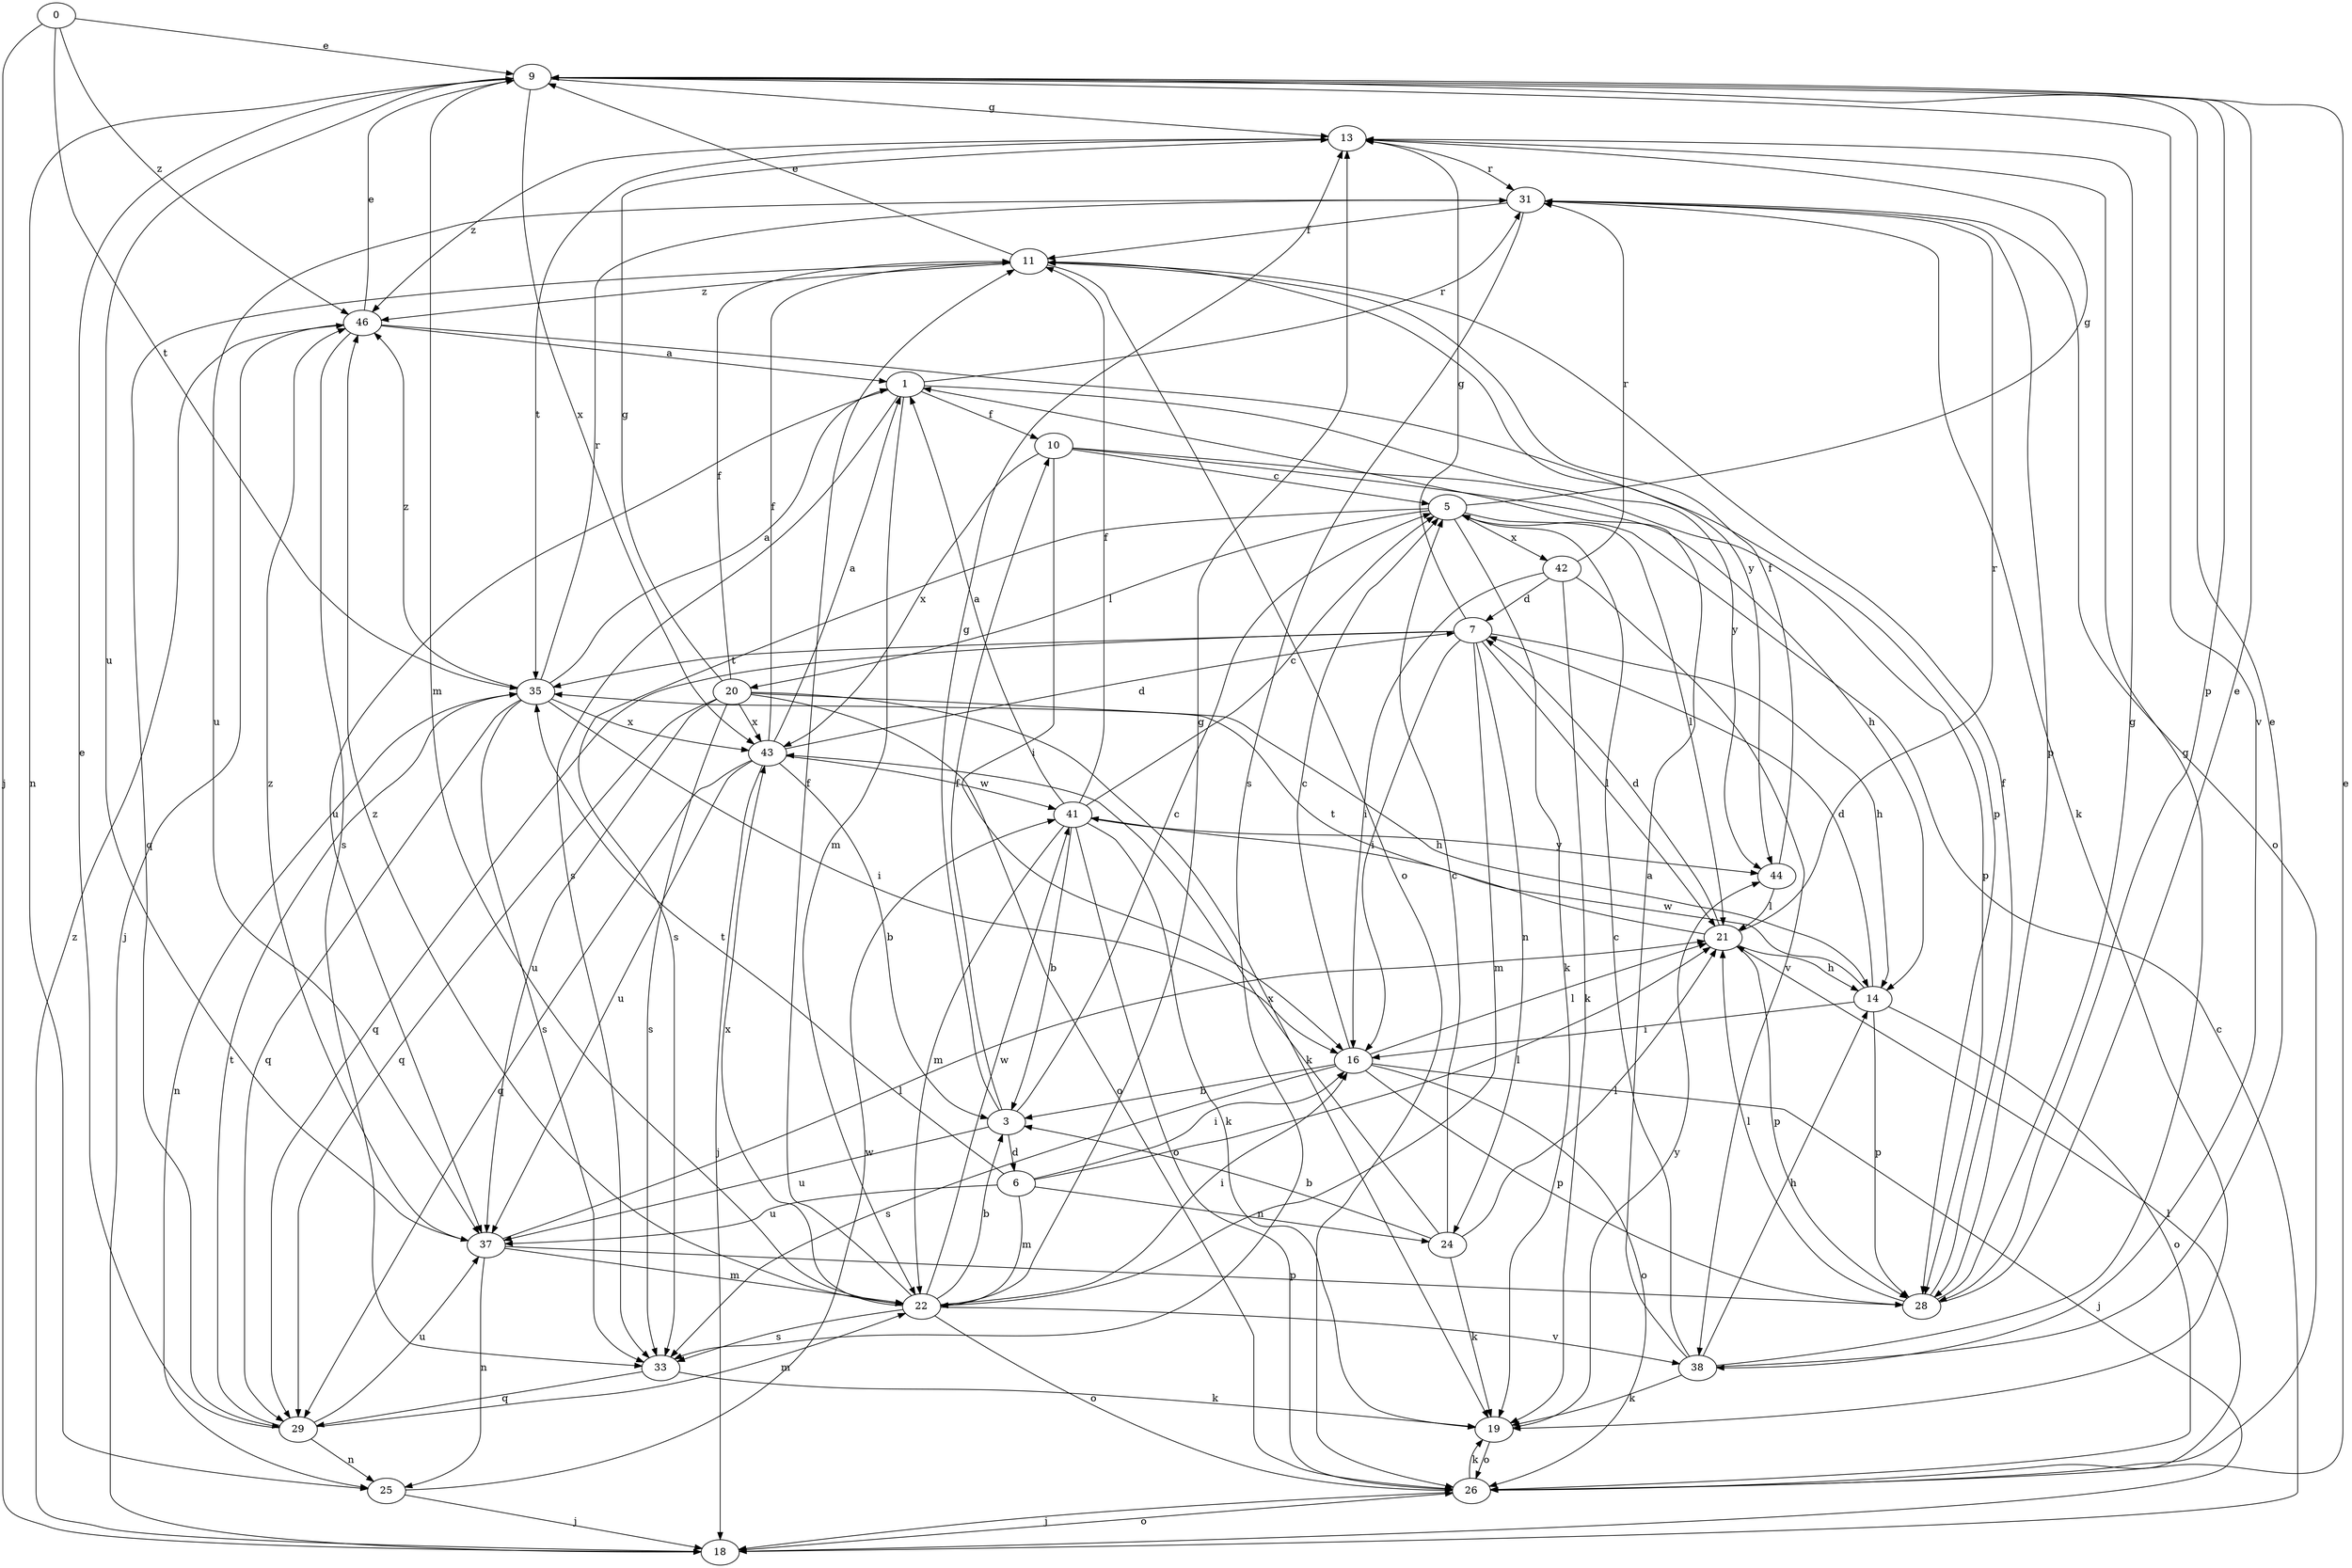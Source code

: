 strict digraph  {
0;
1;
3;
5;
6;
7;
9;
10;
11;
13;
14;
16;
18;
19;
20;
21;
22;
24;
25;
26;
28;
29;
31;
33;
35;
37;
38;
41;
42;
43;
44;
46;
0 -> 9  [label=e];
0 -> 18  [label=j];
0 -> 35  [label=t];
0 -> 46  [label=z];
1 -> 10  [label=f];
1 -> 22  [label=m];
1 -> 31  [label=r];
1 -> 33  [label=s];
1 -> 37  [label=u];
1 -> 44  [label=y];
3 -> 5  [label=c];
3 -> 6  [label=d];
3 -> 10  [label=f];
3 -> 13  [label=g];
3 -> 37  [label=u];
5 -> 13  [label=g];
5 -> 19  [label=k];
5 -> 20  [label=l];
5 -> 21  [label=l];
5 -> 33  [label=s];
5 -> 42  [label=x];
6 -> 16  [label=i];
6 -> 21  [label=l];
6 -> 22  [label=m];
6 -> 24  [label=n];
6 -> 35  [label=t];
6 -> 37  [label=u];
7 -> 13  [label=g];
7 -> 14  [label=h];
7 -> 16  [label=i];
7 -> 21  [label=l];
7 -> 22  [label=m];
7 -> 24  [label=n];
7 -> 29  [label=q];
7 -> 35  [label=t];
9 -> 13  [label=g];
9 -> 22  [label=m];
9 -> 25  [label=n];
9 -> 28  [label=p];
9 -> 37  [label=u];
9 -> 38  [label=v];
9 -> 43  [label=x];
10 -> 5  [label=c];
10 -> 14  [label=h];
10 -> 16  [label=i];
10 -> 28  [label=p];
10 -> 43  [label=x];
11 -> 9  [label=e];
11 -> 26  [label=o];
11 -> 29  [label=q];
11 -> 44  [label=y];
11 -> 46  [label=z];
13 -> 31  [label=r];
13 -> 35  [label=t];
13 -> 46  [label=z];
14 -> 7  [label=d];
14 -> 16  [label=i];
14 -> 26  [label=o];
14 -> 28  [label=p];
14 -> 41  [label=w];
16 -> 3  [label=b];
16 -> 5  [label=c];
16 -> 18  [label=j];
16 -> 21  [label=l];
16 -> 26  [label=o];
16 -> 28  [label=p];
16 -> 33  [label=s];
18 -> 5  [label=c];
18 -> 26  [label=o];
18 -> 46  [label=z];
19 -> 26  [label=o];
19 -> 44  [label=y];
20 -> 11  [label=f];
20 -> 13  [label=g];
20 -> 14  [label=h];
20 -> 19  [label=k];
20 -> 26  [label=o];
20 -> 29  [label=q];
20 -> 33  [label=s];
20 -> 37  [label=u];
20 -> 43  [label=x];
21 -> 7  [label=d];
21 -> 14  [label=h];
21 -> 28  [label=p];
21 -> 31  [label=r];
21 -> 35  [label=t];
22 -> 3  [label=b];
22 -> 11  [label=f];
22 -> 13  [label=g];
22 -> 16  [label=i];
22 -> 26  [label=o];
22 -> 33  [label=s];
22 -> 38  [label=v];
22 -> 41  [label=w];
22 -> 43  [label=x];
22 -> 46  [label=z];
24 -> 3  [label=b];
24 -> 5  [label=c];
24 -> 19  [label=k];
24 -> 21  [label=l];
24 -> 43  [label=x];
25 -> 18  [label=j];
25 -> 41  [label=w];
26 -> 9  [label=e];
26 -> 18  [label=j];
26 -> 19  [label=k];
26 -> 21  [label=l];
28 -> 9  [label=e];
28 -> 11  [label=f];
28 -> 13  [label=g];
28 -> 21  [label=l];
29 -> 9  [label=e];
29 -> 22  [label=m];
29 -> 25  [label=n];
29 -> 35  [label=t];
29 -> 37  [label=u];
31 -> 11  [label=f];
31 -> 19  [label=k];
31 -> 26  [label=o];
31 -> 28  [label=p];
31 -> 33  [label=s];
31 -> 37  [label=u];
33 -> 19  [label=k];
33 -> 29  [label=q];
35 -> 1  [label=a];
35 -> 16  [label=i];
35 -> 25  [label=n];
35 -> 29  [label=q];
35 -> 31  [label=r];
35 -> 33  [label=s];
35 -> 43  [label=x];
35 -> 46  [label=z];
37 -> 21  [label=l];
37 -> 22  [label=m];
37 -> 25  [label=n];
37 -> 28  [label=p];
37 -> 46  [label=z];
38 -> 1  [label=a];
38 -> 5  [label=c];
38 -> 9  [label=e];
38 -> 13  [label=g];
38 -> 14  [label=h];
38 -> 19  [label=k];
41 -> 1  [label=a];
41 -> 3  [label=b];
41 -> 5  [label=c];
41 -> 11  [label=f];
41 -> 19  [label=k];
41 -> 22  [label=m];
41 -> 26  [label=o];
41 -> 44  [label=y];
42 -> 7  [label=d];
42 -> 16  [label=i];
42 -> 19  [label=k];
42 -> 31  [label=r];
42 -> 38  [label=v];
43 -> 1  [label=a];
43 -> 3  [label=b];
43 -> 7  [label=d];
43 -> 11  [label=f];
43 -> 18  [label=j];
43 -> 29  [label=q];
43 -> 37  [label=u];
43 -> 41  [label=w];
44 -> 11  [label=f];
44 -> 21  [label=l];
46 -> 1  [label=a];
46 -> 9  [label=e];
46 -> 18  [label=j];
46 -> 28  [label=p];
46 -> 33  [label=s];
}

